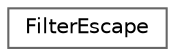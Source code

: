 digraph "Graphical Class Hierarchy"
{
 // INTERACTIVE_SVG=YES
 // LATEX_PDF_SIZE
  bgcolor="transparent";
  edge [fontname=Helvetica,fontsize=10,labelfontname=Helvetica,labelfontsize=10];
  node [fontname=Helvetica,fontsize=10,shape=box,height=0.2,width=0.4];
  rankdir="LR";
  Node0 [id="Node000000",label="FilterEscape",height=0.2,width=0.4,color="grey40", fillcolor="white", style="filled",URL="$d3/d38/class_filter_escape.html",tooltip="The implementation of the \"e\" filter."];
}
